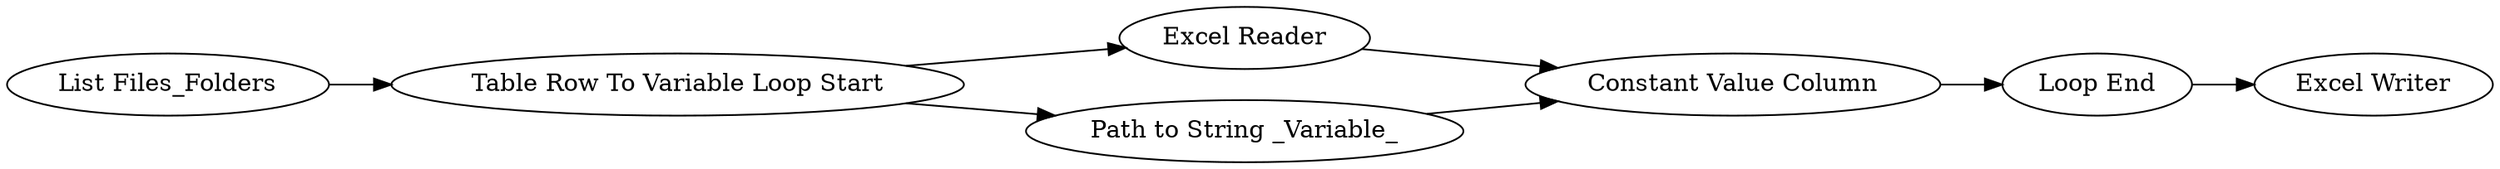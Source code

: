digraph {
	81 [label="Loop End"]
	116 [label="Constant Value Column"]
	117 [label="Excel Reader"]
	118 [label="List Files_Folders"]
	120 [label="Table Row To Variable Loop Start"]
	122 [label="Path to String _Variable_"]
	123 [label="Excel Writer"]
	81 -> 123
	116 -> 81
	117 -> 116
	118 -> 120
	120 -> 122
	120 -> 117
	122 -> 116
	rankdir=LR
}
